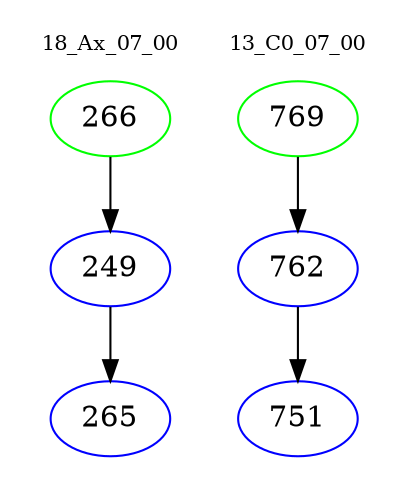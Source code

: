 digraph{
subgraph cluster_0 {
color = white
label = "18_Ax_07_00";
fontsize=10;
T0_266 [label="266", color="green"]
T0_266 -> T0_249 [color="black"]
T0_249 [label="249", color="blue"]
T0_249 -> T0_265 [color="black"]
T0_265 [label="265", color="blue"]
}
subgraph cluster_1 {
color = white
label = "13_C0_07_00";
fontsize=10;
T1_769 [label="769", color="green"]
T1_769 -> T1_762 [color="black"]
T1_762 [label="762", color="blue"]
T1_762 -> T1_751 [color="black"]
T1_751 [label="751", color="blue"]
}
}
